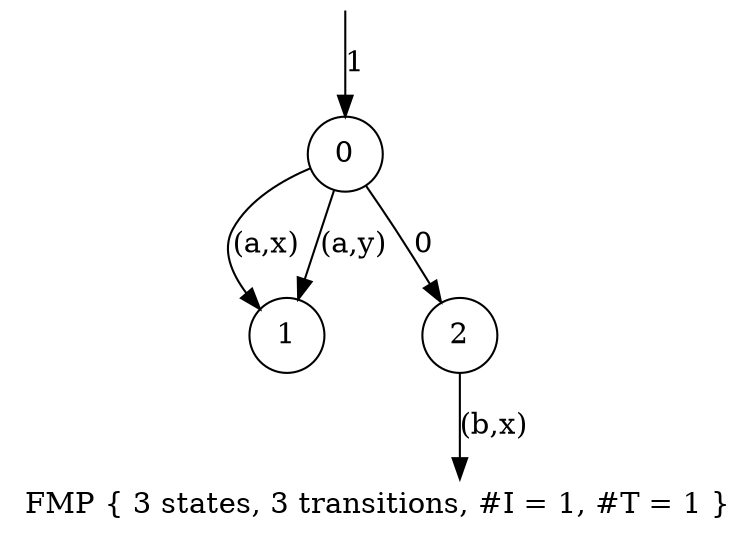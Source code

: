 digraph vcsn {
label="FMP { 3 states, 3 transitions, #I = 1, #T = 1 }";
node [shape=circle];
"FMP1" [style=invis,label="",width=.01,height=.01];
"FMP1" -> "FMP0" [label="1"];
"FMP0" [label="0"];
"FMP2" [label="1"];
"FMP4" [style=invis,label="",width=.01,height=.01];
"FMP3" -> "FMP4" [label="(b,x)"];
"FMP3" [label="2"];
"FMP0" -> "FMP2" [label="(a,x)"];
"FMP0" -> "FMP2" [label="(a,y)"];
"FMP0" -> "FMP3" [label="0"];
}
